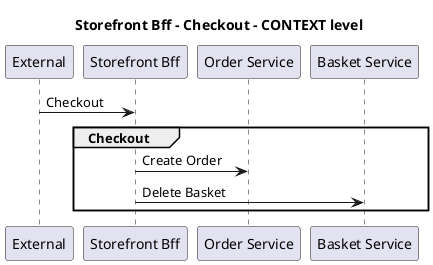 @startuml

title Storefront Bff - Checkout - CONTEXT level

participant "External" as C4InterFlow.SoftwareSystems.ExternalSystem
participant "Storefront Bff" as ECommercePlatform.SoftwareSystems.StorefrontBff
participant "Order Service" as ECommercePlatform.SoftwareSystems.OrderService
participant "Basket Service" as ECommercePlatform.SoftwareSystems.BasketService

C4InterFlow.SoftwareSystems.ExternalSystem -> ECommercePlatform.SoftwareSystems.StorefrontBff : Checkout
group Checkout
ECommercePlatform.SoftwareSystems.StorefrontBff -> ECommercePlatform.SoftwareSystems.OrderService : Create Order
ECommercePlatform.SoftwareSystems.StorefrontBff -> ECommercePlatform.SoftwareSystems.BasketService : Delete Basket
end


@enduml
